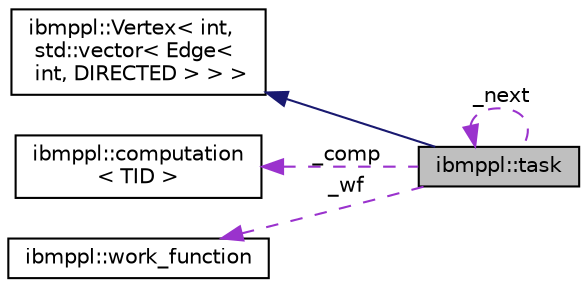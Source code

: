 digraph "ibmppl::task"
{
  edge [fontname="Helvetica",fontsize="10",labelfontname="Helvetica",labelfontsize="10"];
  node [fontname="Helvetica",fontsize="10",shape=record];
  rankdir="LR";
  Node1 [label="ibmppl::task",height=0.2,width=0.4,color="black", fillcolor="grey75", style="filled" fontcolor="black"];
  Node2 -> Node1 [dir="back",color="midnightblue",fontsize="10",style="solid",fontname="Helvetica"];
  Node2 [label="ibmppl::Vertex\< int,\l std::vector\< Edge\<\l int, DIRECTED \> \> \>",height=0.2,width=0.4,color="black", fillcolor="white", style="filled",URL="$classibmppl_1_1Vertex.html"];
  Node3 -> Node1 [dir="back",color="darkorchid3",fontsize="10",style="dashed",label=" _comp" ,fontname="Helvetica"];
  Node3 [label="ibmppl::computation\l\< TID \>",height=0.2,width=0.4,color="black", fillcolor="white", style="filled",URL="$classibmppl_1_1computation.html",tooltip="Class used to track information about an individual computation; A computation consists of a set of t..."];
  Node4 -> Node1 [dir="back",color="darkorchid3",fontsize="10",style="dashed",label=" _wf" ,fontname="Helvetica"];
  Node4 [label="ibmppl::work_function",height=0.2,width=0.4,color="black", fillcolor="white", style="filled",URL="$classibmppl_1_1work__function.html",tooltip="Base work function; all others should derive from it. "];
  Node1 -> Node1 [dir="back",color="darkorchid3",fontsize="10",style="dashed",label=" _next" ,fontname="Helvetica"];
}
